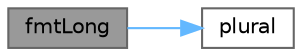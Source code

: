 digraph "fmtLong"
{
 // INTERACTIVE_SVG=YES
 // LATEX_PDF_SIZE
  bgcolor="transparent";
  edge [fontname=Helvetica,fontsize=10,labelfontname=Helvetica,labelfontsize=10];
  node [fontname=Helvetica,fontsize=10,shape=box,height=0.2,width=0.4];
  rankdir="LR";
  Node1 [id="Node000001",label="fmtLong",height=0.2,width=0.4,color="gray40", fillcolor="grey60", style="filled", fontcolor="black",tooltip="Long format for ms."];
  Node1 -> Node2 [id="edge2_Node000001_Node000002",color="steelblue1",style="solid",tooltip=" "];
  Node2 [id="Node000002",label="plural",height=0.2,width=0.4,color="grey40", fillcolor="white", style="filled",URL="$d3/d51/a01264_a2e23a5d764be71bda17ec4f940a7c235.html#a2e23a5d764be71bda17ec4f940a7c235",tooltip="Pluralization helper."];
}
